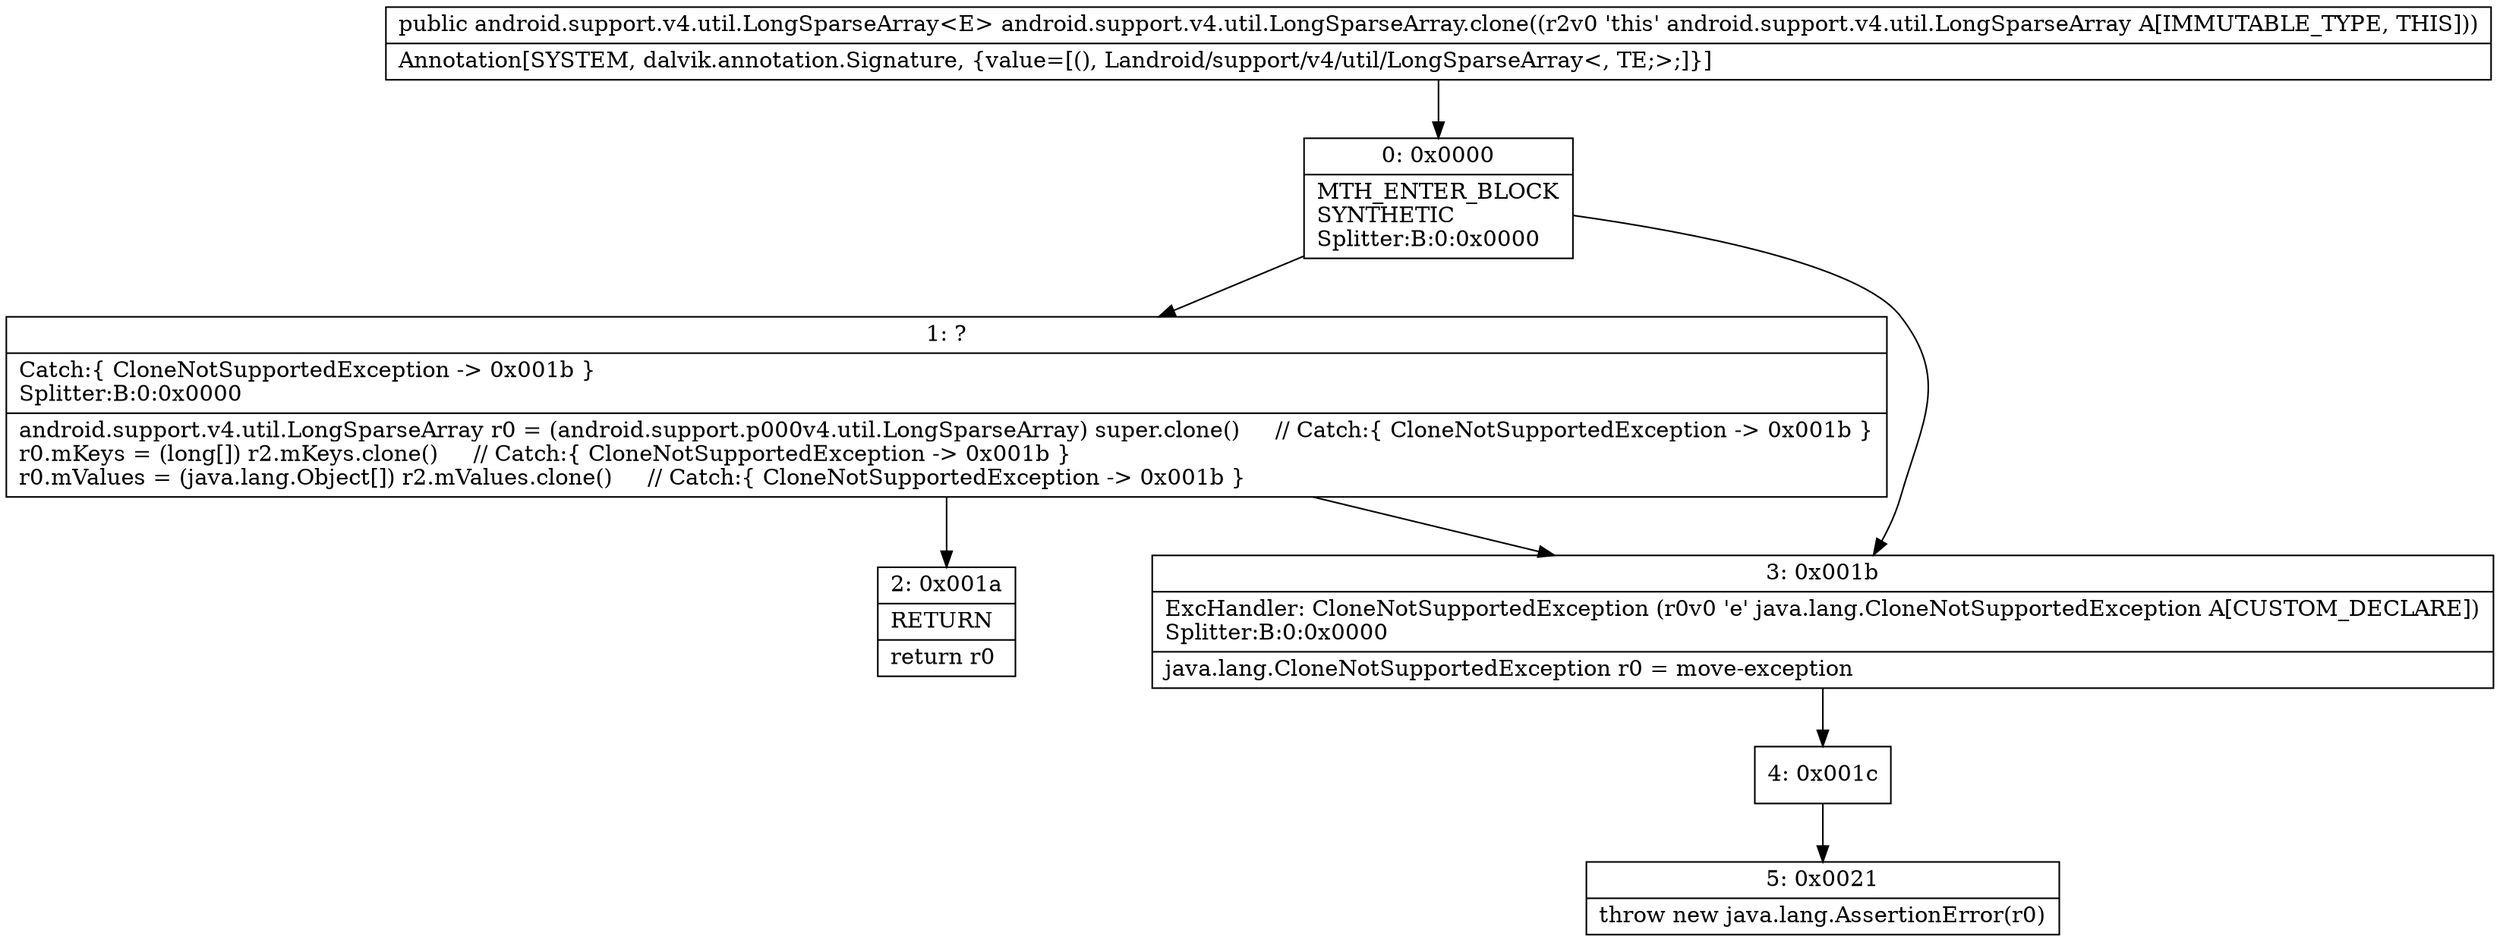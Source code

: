 digraph "CFG forandroid.support.v4.util.LongSparseArray.clone()Landroid\/support\/v4\/util\/LongSparseArray;" {
Node_0 [shape=record,label="{0\:\ 0x0000|MTH_ENTER_BLOCK\lSYNTHETIC\lSplitter:B:0:0x0000\l}"];
Node_1 [shape=record,label="{1\:\ ?|Catch:\{ CloneNotSupportedException \-\> 0x001b \}\lSplitter:B:0:0x0000\l|android.support.v4.util.LongSparseArray r0 = (android.support.p000v4.util.LongSparseArray) super.clone()     \/\/ Catch:\{ CloneNotSupportedException \-\> 0x001b \}\lr0.mKeys = (long[]) r2.mKeys.clone()     \/\/ Catch:\{ CloneNotSupportedException \-\> 0x001b \}\lr0.mValues = (java.lang.Object[]) r2.mValues.clone()     \/\/ Catch:\{ CloneNotSupportedException \-\> 0x001b \}\l}"];
Node_2 [shape=record,label="{2\:\ 0x001a|RETURN\l|return r0\l}"];
Node_3 [shape=record,label="{3\:\ 0x001b|ExcHandler: CloneNotSupportedException (r0v0 'e' java.lang.CloneNotSupportedException A[CUSTOM_DECLARE])\lSplitter:B:0:0x0000\l|java.lang.CloneNotSupportedException r0 = move\-exception\l}"];
Node_4 [shape=record,label="{4\:\ 0x001c}"];
Node_5 [shape=record,label="{5\:\ 0x0021|throw new java.lang.AssertionError(r0)\l}"];
MethodNode[shape=record,label="{public android.support.v4.util.LongSparseArray\<E\> android.support.v4.util.LongSparseArray.clone((r2v0 'this' android.support.v4.util.LongSparseArray A[IMMUTABLE_TYPE, THIS]))  | Annotation[SYSTEM, dalvik.annotation.Signature, \{value=[(), Landroid\/support\/v4\/util\/LongSparseArray\<, TE;\>;]\}]\l}"];
MethodNode -> Node_0;
Node_0 -> Node_1;
Node_0 -> Node_3;
Node_1 -> Node_2;
Node_1 -> Node_3;
Node_3 -> Node_4;
Node_4 -> Node_5;
}

